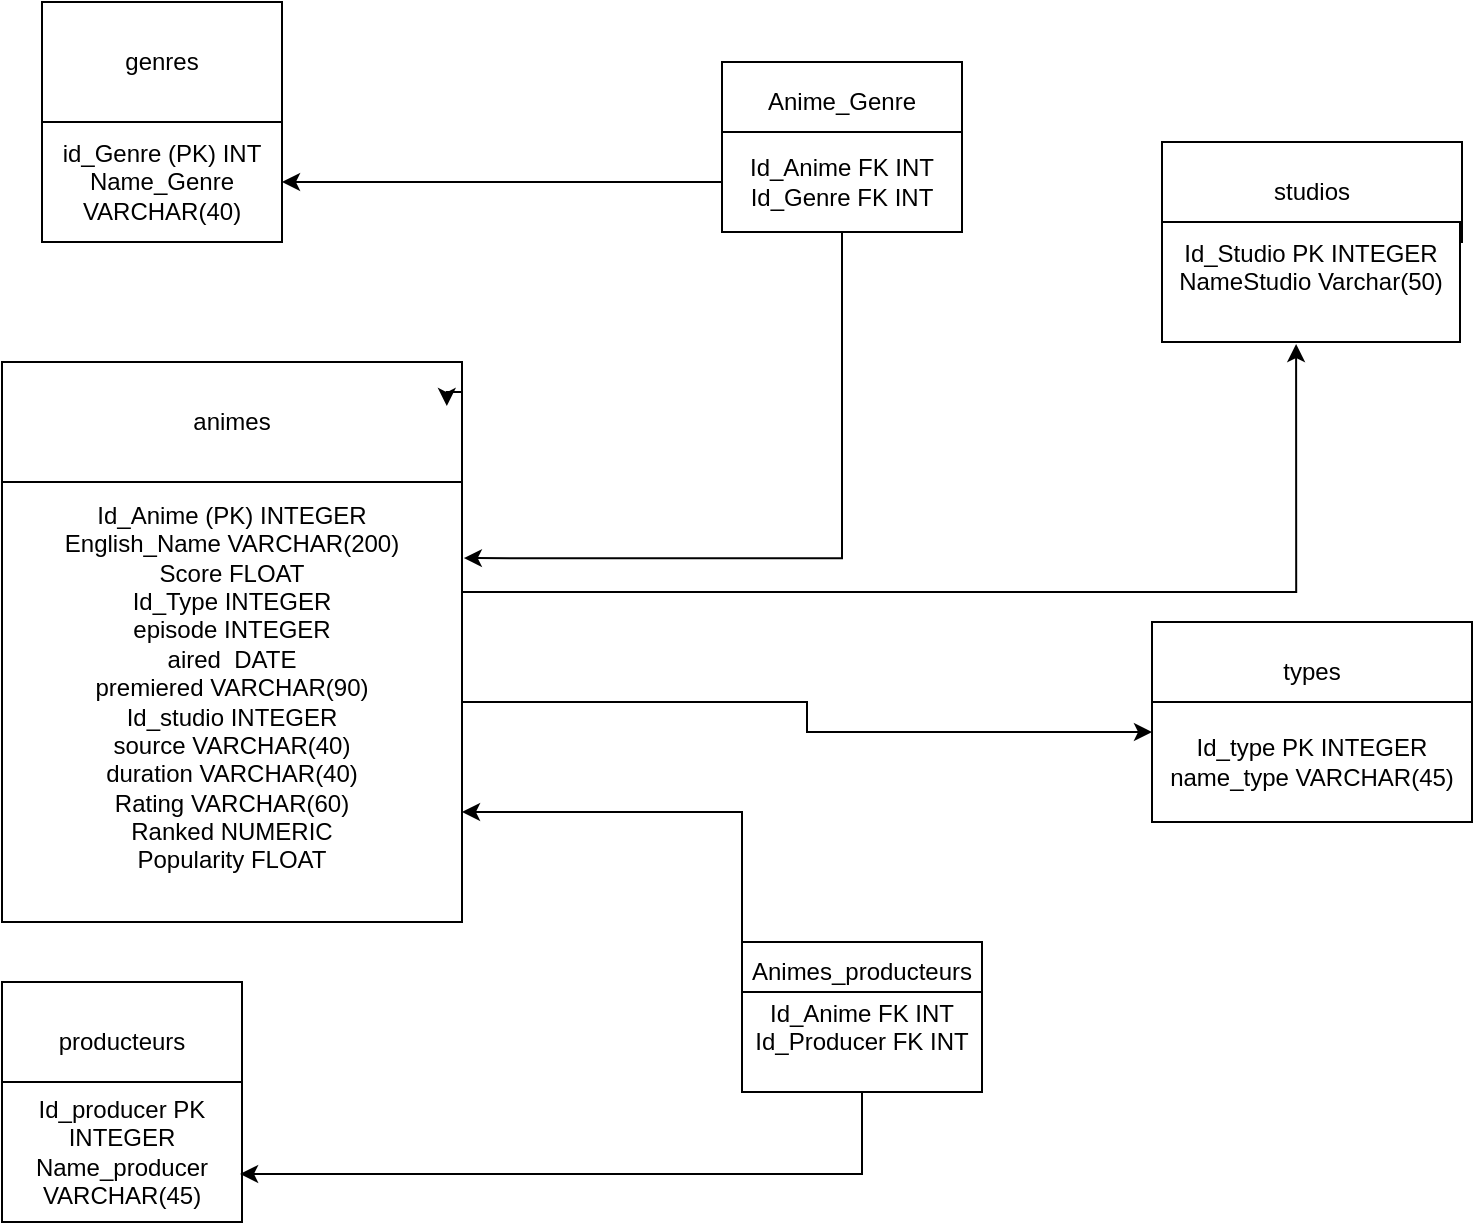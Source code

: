 <mxfile version="24.8.6">
  <diagram name="Page-1" id="IV873wfHwmZN2BvOq5vE">
    <mxGraphModel dx="1455" dy="685" grid="1" gridSize="10" guides="1" tooltips="1" connect="1" arrows="1" fold="1" page="1" pageScale="1" pageWidth="827" pageHeight="1169" math="0" shadow="0">
      <root>
        <mxCell id="0" />
        <mxCell id="1" parent="0" />
        <mxCell id="NRQzGSNmXJWds7D0hunD-17" value="animes" style="rounded=0;whiteSpace=wrap;html=1;" vertex="1" parent="1">
          <mxGeometry x="20" y="280" width="230" height="60" as="geometry" />
        </mxCell>
        <mxCell id="NRQzGSNmXJWds7D0hunD-45" style="edgeStyle=orthogonalEdgeStyle;rounded=0;orthogonalLoop=1;jettySize=auto;html=1;exitX=1;exitY=0.75;exitDx=0;exitDy=0;entryX=1;entryY=0.75;entryDx=0;entryDy=0;" edge="1" parent="1" source="NRQzGSNmXJWds7D0hunD-19" target="NRQzGSNmXJWds7D0hunD-19">
          <mxGeometry relative="1" as="geometry" />
        </mxCell>
        <mxCell id="NRQzGSNmXJWds7D0hunD-19" value="Id_Anime (PK) INTEGER&lt;div&gt;English_Name VARCHAR(200)&lt;/div&gt;&lt;div&gt;Score FLOAT&lt;/div&gt;&lt;div&gt;Id_Type INTEGER&lt;/div&gt;&lt;div&gt;episode INTEGER&lt;/div&gt;&lt;div&gt;aired&amp;nbsp; DATE&lt;/div&gt;&lt;div&gt;premiered VARCHAR(90)&lt;/div&gt;&lt;div&gt;Id_studio INTEGER&lt;/div&gt;&lt;div&gt;&lt;span style=&quot;background-color: initial;&quot;&gt;source VARCHAR(40)&lt;/span&gt;&lt;/div&gt;&lt;div&gt;duration VARCHAR(40)&lt;/div&gt;&lt;div&gt;Rating VARCHAR(60)&lt;/div&gt;&lt;div&gt;Ranked NUMERIC&lt;/div&gt;&lt;div&gt;Popularity FLOAT&lt;/div&gt;&lt;div&gt;&lt;br&gt;&lt;/div&gt;" style="whiteSpace=wrap;html=1;" vertex="1" parent="1">
          <mxGeometry x="20" y="340" width="230" height="220" as="geometry" />
        </mxCell>
        <mxCell id="NRQzGSNmXJWds7D0hunD-21" value="genres" style="whiteSpace=wrap;html=1;" vertex="1" parent="1">
          <mxGeometry x="40" y="100" width="120" height="60" as="geometry" />
        </mxCell>
        <mxCell id="NRQzGSNmXJWds7D0hunD-22" value="id_Genre (PK) INT&lt;div&gt;Name_Genre VARCHAR(40)&lt;/div&gt;" style="whiteSpace=wrap;html=1;" vertex="1" parent="1">
          <mxGeometry x="40" y="160" width="120" height="60" as="geometry" />
        </mxCell>
        <mxCell id="NRQzGSNmXJWds7D0hunD-25" value="" style="edgeStyle=orthogonalEdgeStyle;rounded=0;orthogonalLoop=1;jettySize=auto;html=1;" edge="1" parent="1" source="NRQzGSNmXJWds7D0hunD-23" target="NRQzGSNmXJWds7D0hunD-24">
          <mxGeometry relative="1" as="geometry" />
        </mxCell>
        <mxCell id="NRQzGSNmXJWds7D0hunD-23" value="producteurs" style="whiteSpace=wrap;html=1;" vertex="1" parent="1">
          <mxGeometry x="20" y="590" width="120" height="60" as="geometry" />
        </mxCell>
        <mxCell id="NRQzGSNmXJWds7D0hunD-24" value="Id_producer PK INTEGER&lt;div&gt;Name_producer VARCHAR(45)&lt;/div&gt;" style="whiteSpace=wrap;html=1;" vertex="1" parent="1">
          <mxGeometry x="20" y="640" width="120" height="70" as="geometry" />
        </mxCell>
        <mxCell id="NRQzGSNmXJWds7D0hunD-26" value="studios" style="whiteSpace=wrap;html=1;" vertex="1" parent="1">
          <mxGeometry x="600" y="170" width="150" height="50" as="geometry" />
        </mxCell>
        <mxCell id="NRQzGSNmXJWds7D0hunD-27" value="Id_Studio PK INTEGER&lt;div&gt;NameStudio Varchar(50)&lt;br&gt;&lt;div&gt;&lt;br&gt;&lt;/div&gt;&lt;/div&gt;" style="whiteSpace=wrap;html=1;" vertex="1" parent="1">
          <mxGeometry x="600" y="210" width="149" height="60" as="geometry" />
        </mxCell>
        <mxCell id="NRQzGSNmXJWds7D0hunD-28" value="Anime_Genre" style="whiteSpace=wrap;html=1;" vertex="1" parent="1">
          <mxGeometry x="380" y="130" width="120" height="40" as="geometry" />
        </mxCell>
        <mxCell id="NRQzGSNmXJWds7D0hunD-53" style="edgeStyle=orthogonalEdgeStyle;rounded=0;orthogonalLoop=1;jettySize=auto;html=1;exitX=0;exitY=0.5;exitDx=0;exitDy=0;entryX=1;entryY=0.5;entryDx=0;entryDy=0;" edge="1" parent="1" source="NRQzGSNmXJWds7D0hunD-29" target="NRQzGSNmXJWds7D0hunD-22">
          <mxGeometry relative="1" as="geometry" />
        </mxCell>
        <mxCell id="NRQzGSNmXJWds7D0hunD-29" value="Id_Anime FK INT&lt;div&gt;Id_Genre FK INT&lt;/div&gt;" style="whiteSpace=wrap;html=1;" vertex="1" parent="1">
          <mxGeometry x="380" y="165" width="120" height="50" as="geometry" />
        </mxCell>
        <mxCell id="NRQzGSNmXJWds7D0hunD-33" value="" style="edgeStyle=orthogonalEdgeStyle;rounded=0;orthogonalLoop=1;jettySize=auto;html=1;" edge="1" parent="1" source="NRQzGSNmXJWds7D0hunD-31" target="NRQzGSNmXJWds7D0hunD-32">
          <mxGeometry relative="1" as="geometry" />
        </mxCell>
        <mxCell id="NRQzGSNmXJWds7D0hunD-65" style="edgeStyle=orthogonalEdgeStyle;rounded=0;orthogonalLoop=1;jettySize=auto;html=1;exitX=0;exitY=0;exitDx=0;exitDy=0;entryX=1;entryY=0.75;entryDx=0;entryDy=0;" edge="1" parent="1" source="NRQzGSNmXJWds7D0hunD-31" target="NRQzGSNmXJWds7D0hunD-19">
          <mxGeometry relative="1" as="geometry" />
        </mxCell>
        <mxCell id="NRQzGSNmXJWds7D0hunD-31" value="Animes_producteurs" style="whiteSpace=wrap;html=1;" vertex="1" parent="1">
          <mxGeometry x="390" y="570" width="120" height="30" as="geometry" />
        </mxCell>
        <mxCell id="NRQzGSNmXJWds7D0hunD-32" value="&lt;div&gt;Id_Anime&amp;nbsp;&lt;span style=&quot;background-color: initial;&quot;&gt;FK INT&lt;/span&gt;&lt;/div&gt;Id_Producer FK INT&lt;div&gt;&lt;br&gt;&lt;/div&gt;" style="whiteSpace=wrap;html=1;" vertex="1" parent="1">
          <mxGeometry x="390" y="595" width="120" height="50" as="geometry" />
        </mxCell>
        <mxCell id="NRQzGSNmXJWds7D0hunD-36" value="types" style="whiteSpace=wrap;html=1;" vertex="1" parent="1">
          <mxGeometry x="595" y="410" width="160" height="50" as="geometry" />
        </mxCell>
        <mxCell id="NRQzGSNmXJWds7D0hunD-37" value="Id_type PK INTEGER&lt;div&gt;name_type VARCHAR(45)&lt;/div&gt;" style="whiteSpace=wrap;html=1;" vertex="1" parent="1">
          <mxGeometry x="595" y="450" width="160" height="60" as="geometry" />
        </mxCell>
        <mxCell id="NRQzGSNmXJWds7D0hunD-42" style="edgeStyle=orthogonalEdgeStyle;rounded=0;orthogonalLoop=1;jettySize=auto;html=1;exitX=1;exitY=0.25;exitDx=0;exitDy=0;entryX=0.967;entryY=0.367;entryDx=0;entryDy=0;entryPerimeter=0;" edge="1" parent="1" source="NRQzGSNmXJWds7D0hunD-17" target="NRQzGSNmXJWds7D0hunD-17">
          <mxGeometry relative="1" as="geometry" />
        </mxCell>
        <mxCell id="NRQzGSNmXJWds7D0hunD-50" style="edgeStyle=orthogonalEdgeStyle;rounded=0;orthogonalLoop=1;jettySize=auto;html=1;exitX=0.5;exitY=1;exitDx=0;exitDy=0;entryX=0.992;entryY=0.657;entryDx=0;entryDy=0;entryPerimeter=0;" edge="1" parent="1" source="NRQzGSNmXJWds7D0hunD-32" target="NRQzGSNmXJWds7D0hunD-24">
          <mxGeometry relative="1" as="geometry" />
        </mxCell>
        <mxCell id="NRQzGSNmXJWds7D0hunD-52" style="edgeStyle=orthogonalEdgeStyle;rounded=0;orthogonalLoop=1;jettySize=auto;html=1;exitX=0.5;exitY=1;exitDx=0;exitDy=0;entryX=1.004;entryY=0.173;entryDx=0;entryDy=0;entryPerimeter=0;" edge="1" parent="1" source="NRQzGSNmXJWds7D0hunD-29" target="NRQzGSNmXJWds7D0hunD-19">
          <mxGeometry relative="1" as="geometry" />
        </mxCell>
        <mxCell id="NRQzGSNmXJWds7D0hunD-57" value="" style="edgeStyle=orthogonalEdgeStyle;rounded=0;orthogonalLoop=1;jettySize=auto;html=1;" edge="1" parent="1">
          <mxGeometry relative="1" as="geometry">
            <mxPoint x="620" y="330" as="sourcePoint" />
            <mxPoint x="620" y="330" as="targetPoint" />
          </mxGeometry>
        </mxCell>
        <mxCell id="NRQzGSNmXJWds7D0hunD-49" style="edgeStyle=orthogonalEdgeStyle;rounded=0;orthogonalLoop=1;jettySize=auto;html=1;exitX=1;exitY=0.5;exitDx=0;exitDy=0;entryX=0;entryY=0.25;entryDx=0;entryDy=0;" edge="1" parent="1" source="NRQzGSNmXJWds7D0hunD-19" target="NRQzGSNmXJWds7D0hunD-37">
          <mxGeometry relative="1" as="geometry" />
        </mxCell>
        <mxCell id="NRQzGSNmXJWds7D0hunD-63" style="edgeStyle=orthogonalEdgeStyle;rounded=0;orthogonalLoop=1;jettySize=auto;html=1;exitX=1;exitY=0.25;exitDx=0;exitDy=0;entryX=0.45;entryY=1.017;entryDx=0;entryDy=0;entryPerimeter=0;" edge="1" parent="1" source="NRQzGSNmXJWds7D0hunD-19" target="NRQzGSNmXJWds7D0hunD-27">
          <mxGeometry relative="1" as="geometry" />
        </mxCell>
      </root>
    </mxGraphModel>
  </diagram>
</mxfile>
